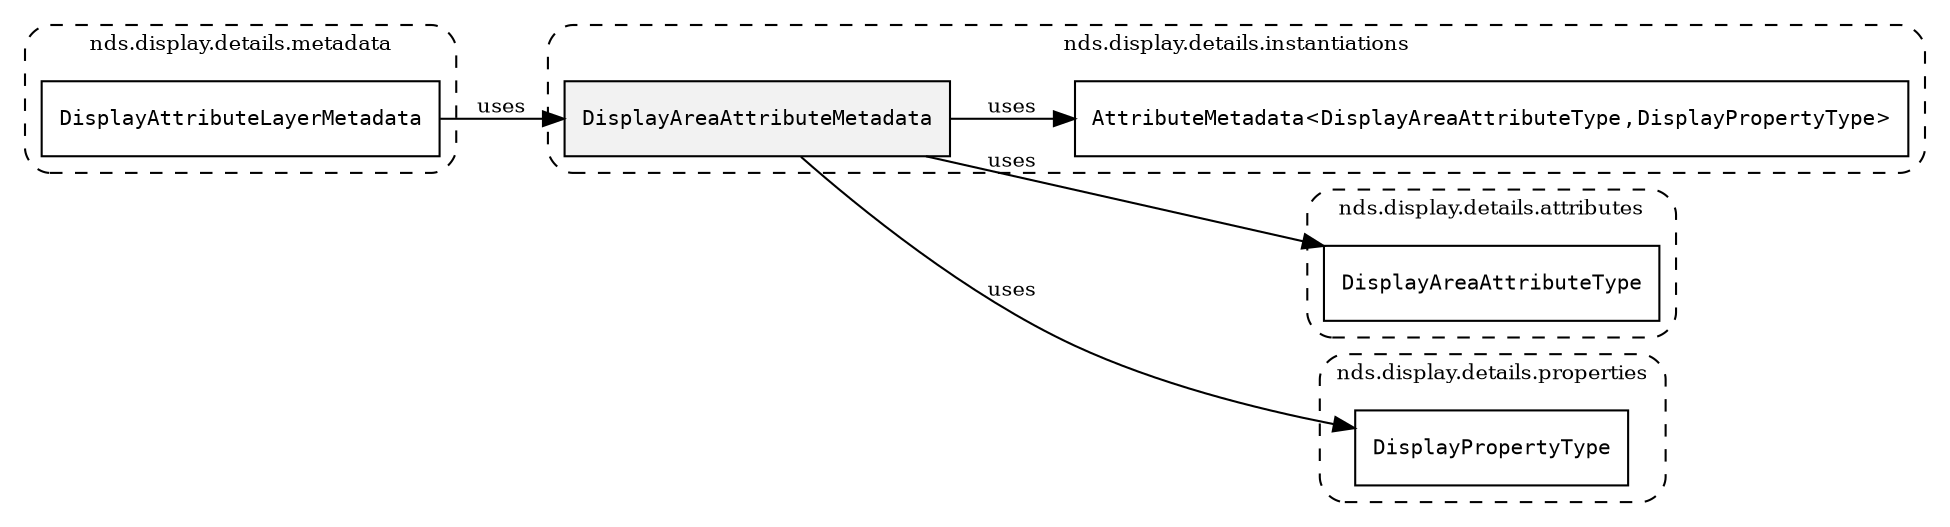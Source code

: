 /**
 * This dot file creates symbol collaboration diagram for DisplayAreaAttributeMetadata.
 */
digraph ZSERIO
{
    node [shape=box, fontsize=10];
    rankdir="LR";
    fontsize=10;
    tooltip="DisplayAreaAttributeMetadata collaboration diagram";

    subgraph "cluster_nds.display.details.instantiations"
    {
        style="dashed, rounded";
        label="nds.display.details.instantiations";
        tooltip="Package nds.display.details.instantiations";
        href="../../../content/packages/nds.display.details.instantiations.html#Package-nds-display-details-instantiations";
        target="_parent";

        "DisplayAreaAttributeMetadata" [style="filled", fillcolor="#0000000D", target="_parent", label=<<font face="monospace"><table align="center" border="0" cellspacing="0" cellpadding="0"><tr><td href="../../../content/packages/nds.display.details.instantiations.html#InstantiateType-DisplayAreaAttributeMetadata" title="InstantiateType defined in nds.display.details.instantiations">DisplayAreaAttributeMetadata</td></tr></table></font>>];
        "AttributeMetadata&lt;DisplayAreaAttributeType,DisplayPropertyType&gt;" [target="_parent", label=<<font face="monospace"><table align="center" border="0" cellspacing="0" cellpadding="0"><tr><td href="../../../content/packages/nds.core.attributemap.html#Structure-AttributeMetadata" title="Structure defined in nds.core.attributemap">AttributeMetadata</td><td>&lt;</td><td><table align="center" border="0" cellspacing="0" cellpadding="0"><tr><td href="../../../content/packages/nds.display.details.attributes.html#Enum-DisplayAreaAttributeType" title="Enum defined in nds.display.details.attributes">DisplayAreaAttributeType</td></tr></table></td><td>,</td><td><table align="center" border="0" cellspacing="0" cellpadding="0"><tr><td href="../../../content/packages/nds.display.details.properties.html#Structure-DisplayPropertyType" title="Structure defined in nds.display.details.properties">DisplayPropertyType</td></tr></table></td><td>&gt;</td></tr></table></font>>];
    }

    subgraph "cluster_nds.display.details.attributes"
    {
        style="dashed, rounded";
        label="nds.display.details.attributes";
        tooltip="Package nds.display.details.attributes";
        href="../../../content/packages/nds.display.details.attributes.html#Package-nds-display-details-attributes";
        target="_parent";

        "DisplayAreaAttributeType" [target="_parent", label=<<font face="monospace"><table align="center" border="0" cellspacing="0" cellpadding="0"><tr><td href="../../../content/packages/nds.display.details.attributes.html#Enum-DisplayAreaAttributeType" title="Enum defined in nds.display.details.attributes">DisplayAreaAttributeType</td></tr></table></font>>];
    }

    subgraph "cluster_nds.display.details.properties"
    {
        style="dashed, rounded";
        label="nds.display.details.properties";
        tooltip="Package nds.display.details.properties";
        href="../../../content/packages/nds.display.details.properties.html#Package-nds-display-details-properties";
        target="_parent";

        "DisplayPropertyType" [target="_parent", label=<<font face="monospace"><table align="center" border="0" cellspacing="0" cellpadding="0"><tr><td href="../../../content/packages/nds.display.details.properties.html#Structure-DisplayPropertyType" title="Structure defined in nds.display.details.properties">DisplayPropertyType</td></tr></table></font>>];
    }

    subgraph "cluster_nds.display.details.metadata"
    {
        style="dashed, rounded";
        label="nds.display.details.metadata";
        tooltip="Package nds.display.details.metadata";
        href="../../../content/packages/nds.display.details.metadata.html#Package-nds-display-details-metadata";
        target="_parent";

        "DisplayAttributeLayerMetadata" [target="_parent", label=<<font face="monospace"><table align="center" border="0" cellspacing="0" cellpadding="0"><tr><td href="../../../content/packages/nds.display.details.metadata.html#Structure-DisplayAttributeLayerMetadata" title="Structure defined in nds.display.details.metadata">DisplayAttributeLayerMetadata</td></tr></table></font>>];
    }

    "DisplayAreaAttributeMetadata" -> "AttributeMetadata&lt;DisplayAreaAttributeType,DisplayPropertyType&gt;" [label="uses", fontsize=10];
    "DisplayAreaAttributeMetadata" -> "DisplayAreaAttributeType" [label="uses", fontsize=10];
    "DisplayAreaAttributeMetadata" -> "DisplayPropertyType" [label="uses", fontsize=10];
    "DisplayAttributeLayerMetadata" -> "DisplayAreaAttributeMetadata" [label="uses", fontsize=10];
}
